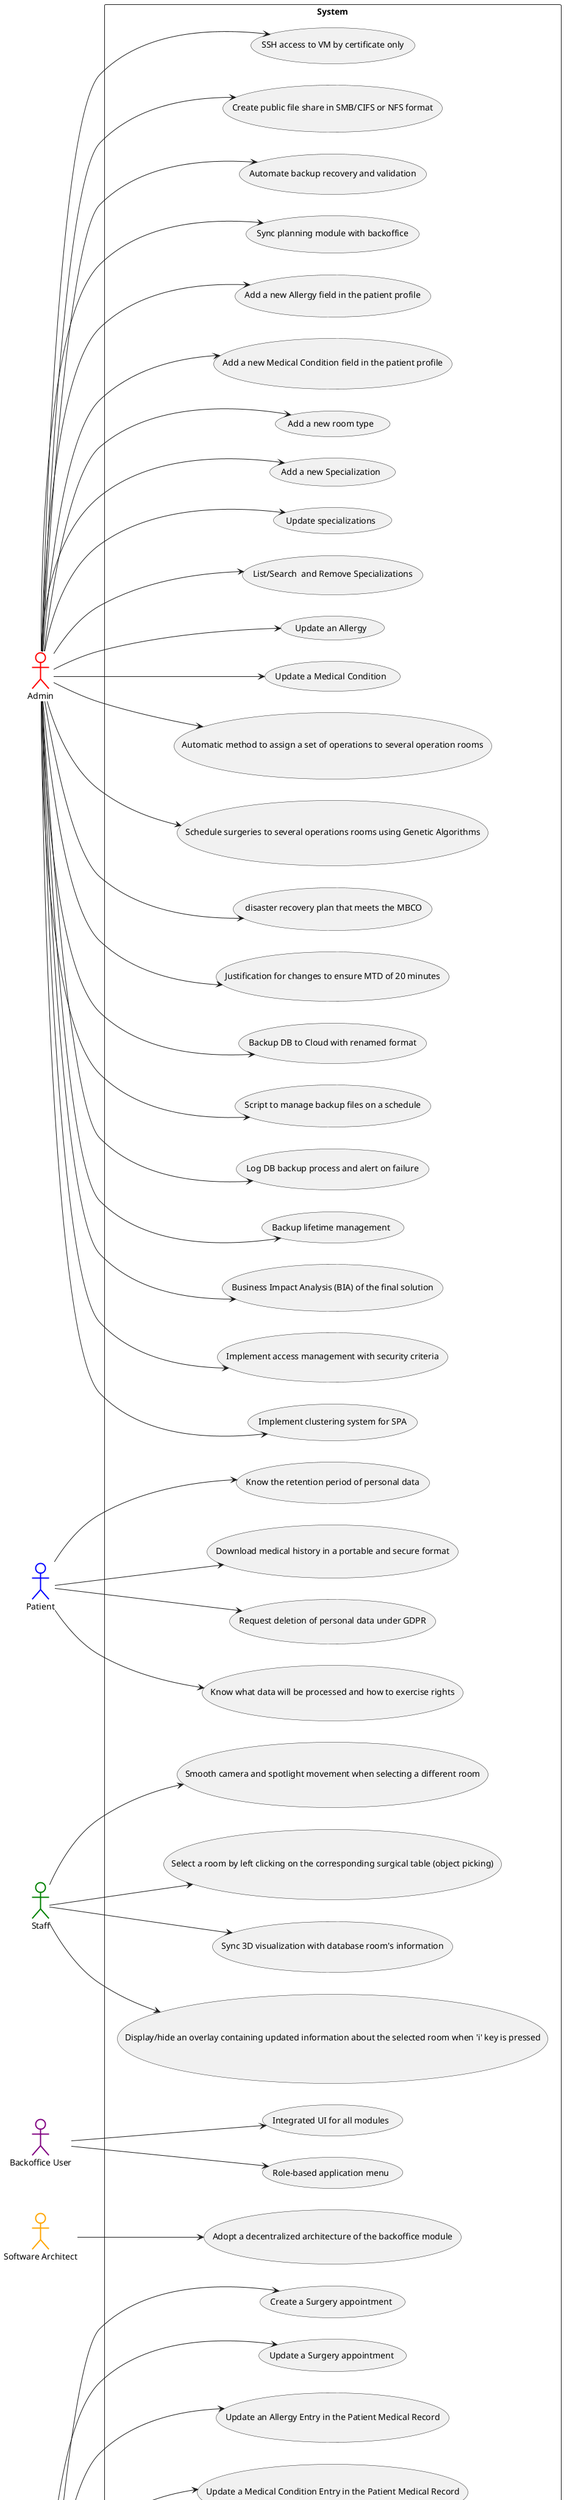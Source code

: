 @startuml use-case-diagram-sprintC

left to right direction

actor "Admin" as AD #white;line:red;line.bold;text:black
actor "Patient" as PA #white;line:blue;line.bold;text:black
actor "Staff" as ST #white;line:green;line.bold;text:black
actor "Backoffice User" as BU #white;line:purple;line.bold;text:black
actor "Software Architect" as SA #white;line:orange;line.bold;text:black
actor "Doctor" as DO #white;line:yellow;line.bold;text:black
actor "Hospital Manager" as HM #white;line:brown;line.bold;text:black
actor "Customer" as CU #white;line:black;line.bold;text:black


rectangle System{
    usecase "Integrated UI for all modules" as US7_1_1
    usecase "Role-based application menu" as US7_1_2
    usecase "Sync 3D visualization with database room's information" as US7_1_3
    usecase "Sync planning module with backoffice" as US7_1_4
    usecase "Sales and Techinical presentation of the solution" as US7_1_5

    usecase "Adopt a decentralized architecture of the backoffice module" as US7_2_1
    usecase "Add a new Allergy field in the patient profile" as US7_2_2
    usecase "Search for Allergy in the patient profile" as US7_2_3
    usecase "Add a new Medical Condition field in the patient profile" as US7_2_4
    usecase "Search for Medical Condition in the patient profile" as US7_2_5
    usecase "Update the Patient Medical Record, namely respecting Medical Conditions and Allergies" as US7_2_6
    usecase "Search for entries in the Patient Medical Record, namely respecting Medical Conditions and Allergies" as US7_2_7
    usecase "Create a Surgery appointment" as US7_2_8
    usecase "Update a Surgery appointment" as US7_2_9
    usecase "Add a new room type" as US7_2_10
    usecase "Add a new Specialization" as US7_2_11
    usecase "Update specializations" as US7_2_13
    usecase "Include the access of the Patient Medical Record during the patient profile visualization and management" as US7_2_14
    usecase "List/Search  and Remove Specializations" as US7_2_15
    usecase "Update an Allergy" as US7_2_16
    usecase "Update a Medical Condition" as US7_2_17
    usecase "Update an Allergy Entry in the Patient Medical Record" as US7_2_18
    usecase "Update a Medical Condition Entry in the Patient Medical Record" as US7_2_19
    usecase "Add an entry about family history in the Patient Medical Record" as US7_2_20
    usecase "Update an entry about family history in the Patient Medical Record" as US7_2_21
    usecase "Add a new entry for free text in the Patient Medical Record" as US7_2_22
    usecase "Update an entry for free text in the Patient Medical Record" as US7_2_23

    usecase "Automatic method to assign a set of operations to several operation rooms" as US7_3_1
    usecase "Schedule surgeries to several operations rooms using Genetic Algorithms" as US7_3_2
    usecase "Study of state of the art of application of Robots and Computer Vision in Hospitals" as US7_3_3

    usecase " disaster recovery plan that meets the MBCO" as US7_4_1
    usecase "Justification for changes to ensure MTD of 20 minutes" as US7_4_2
    usecase "Backup DB to Cloud with renamed format" as US7_4_3
    usecase "Script to manage backup files on a schedule" as US7_4_4
    usecase "Log DB backup process and alert on failure" as US7_4_5
    usecase "Backup lifetime management" as US7_4_6
    usecase "Business Impact Analysis (BIA) of the final solution" as US7_4_7
    usecase "Implement access management with security criteria" as US7_4_8
    usecase "Implement clustering system for SPA" as US7_4_9
    usecase "SSH access to VM by certificate only" as US7_4_10
    usecase "Create public file share in SMB/CIFS or NFS format" as US7_4_11
    usecase "Automate backup recovery and validation" as US7_4_12

    usecase "Select a room by left clicking on the corresponding surgical table (object picking)" as US7_5_1
    usecase "Display/hide an overlay containing updated information about the selected room when 'i' key is pressed" as US7_5_2
    usecase "Smooth camera and spotlight movement when selecting a different room" as US7_5_4

    usecase "Download medical history in a portable and secure format" as US7_6_1
    usecase "Request deletion of personal data under GDPR" as US7_6_2
    usecase "Know what data will be processed and how to exercise rights" as US7_6_3
    usecase "Know the retention period of personal data" as US7_6_4

    PA --> US7_6_1
    PA --> US7_6_2
    PA --> US7_6_3
    PA --> US7_6_4


    BU --> US7_1_1
    BU --> US7_1_2
    ST --> US7_1_3
    AD --> US7_1_4
    CU --> US7_1_5

    SA --> US7_2_1
    AD --> US7_2_2
    DO --> US7_2_3
    AD --> US7_2_4
    DO --> US7_2_5
    DO --> US7_2_6
    DO --> US7_2_7
    DO --> US7_2_8
    DO --> US7_2_9
    AD --> US7_2_10
    AD --> US7_2_11
    AD --> US7_2_13
    DO --> US7_2_14
    AD --> US7_2_15
    AD --> US7_2_16
    AD --> US7_2_17
    DO --> US7_2_18
    DO --> US7_2_19
    DO --> US7_2_20
    DO --> US7_2_21
    DO --> US7_2_22
    DO --> US7_2_23


    AD --> US7_3_1
    AD --> US7_3_2
    HM --> US7_3_3

    AD --> US7_4_1
    AD --> US7_4_2
    AD --> US7_4_3
    AD --> US7_4_4
    AD --> US7_4_5
    AD --> US7_4_6
    AD --> US7_4_7
    AD --> US7_4_8
    AD --> US7_4_9
    AD --> US7_4_10
    AD --> US7_4_11
    AD --> US7_4_12

    ST --> US7_5_1
    ST --> US7_5_2
    ST --> US7_5_4
}